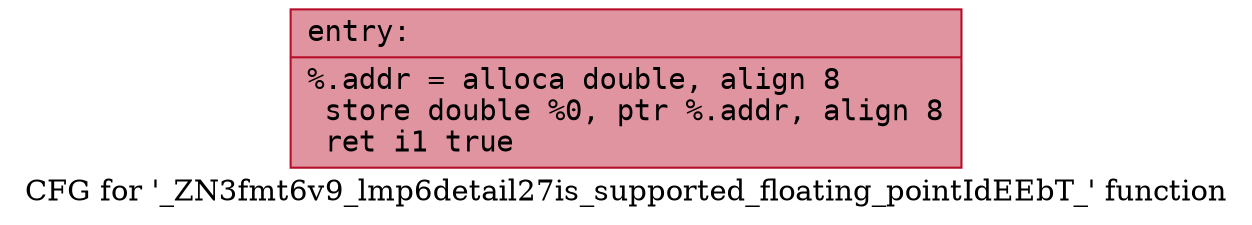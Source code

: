 digraph "CFG for '_ZN3fmt6v9_lmp6detail27is_supported_floating_pointIdEEbT_' function" {
	label="CFG for '_ZN3fmt6v9_lmp6detail27is_supported_floating_pointIdEEbT_' function";

	Node0x556bfeb4fc10 [shape=record,color="#b70d28ff", style=filled, fillcolor="#b70d2870" fontname="Courier",label="{entry:\l|  %.addr = alloca double, align 8\l  store double %0, ptr %.addr, align 8\l  ret i1 true\l}"];
}
